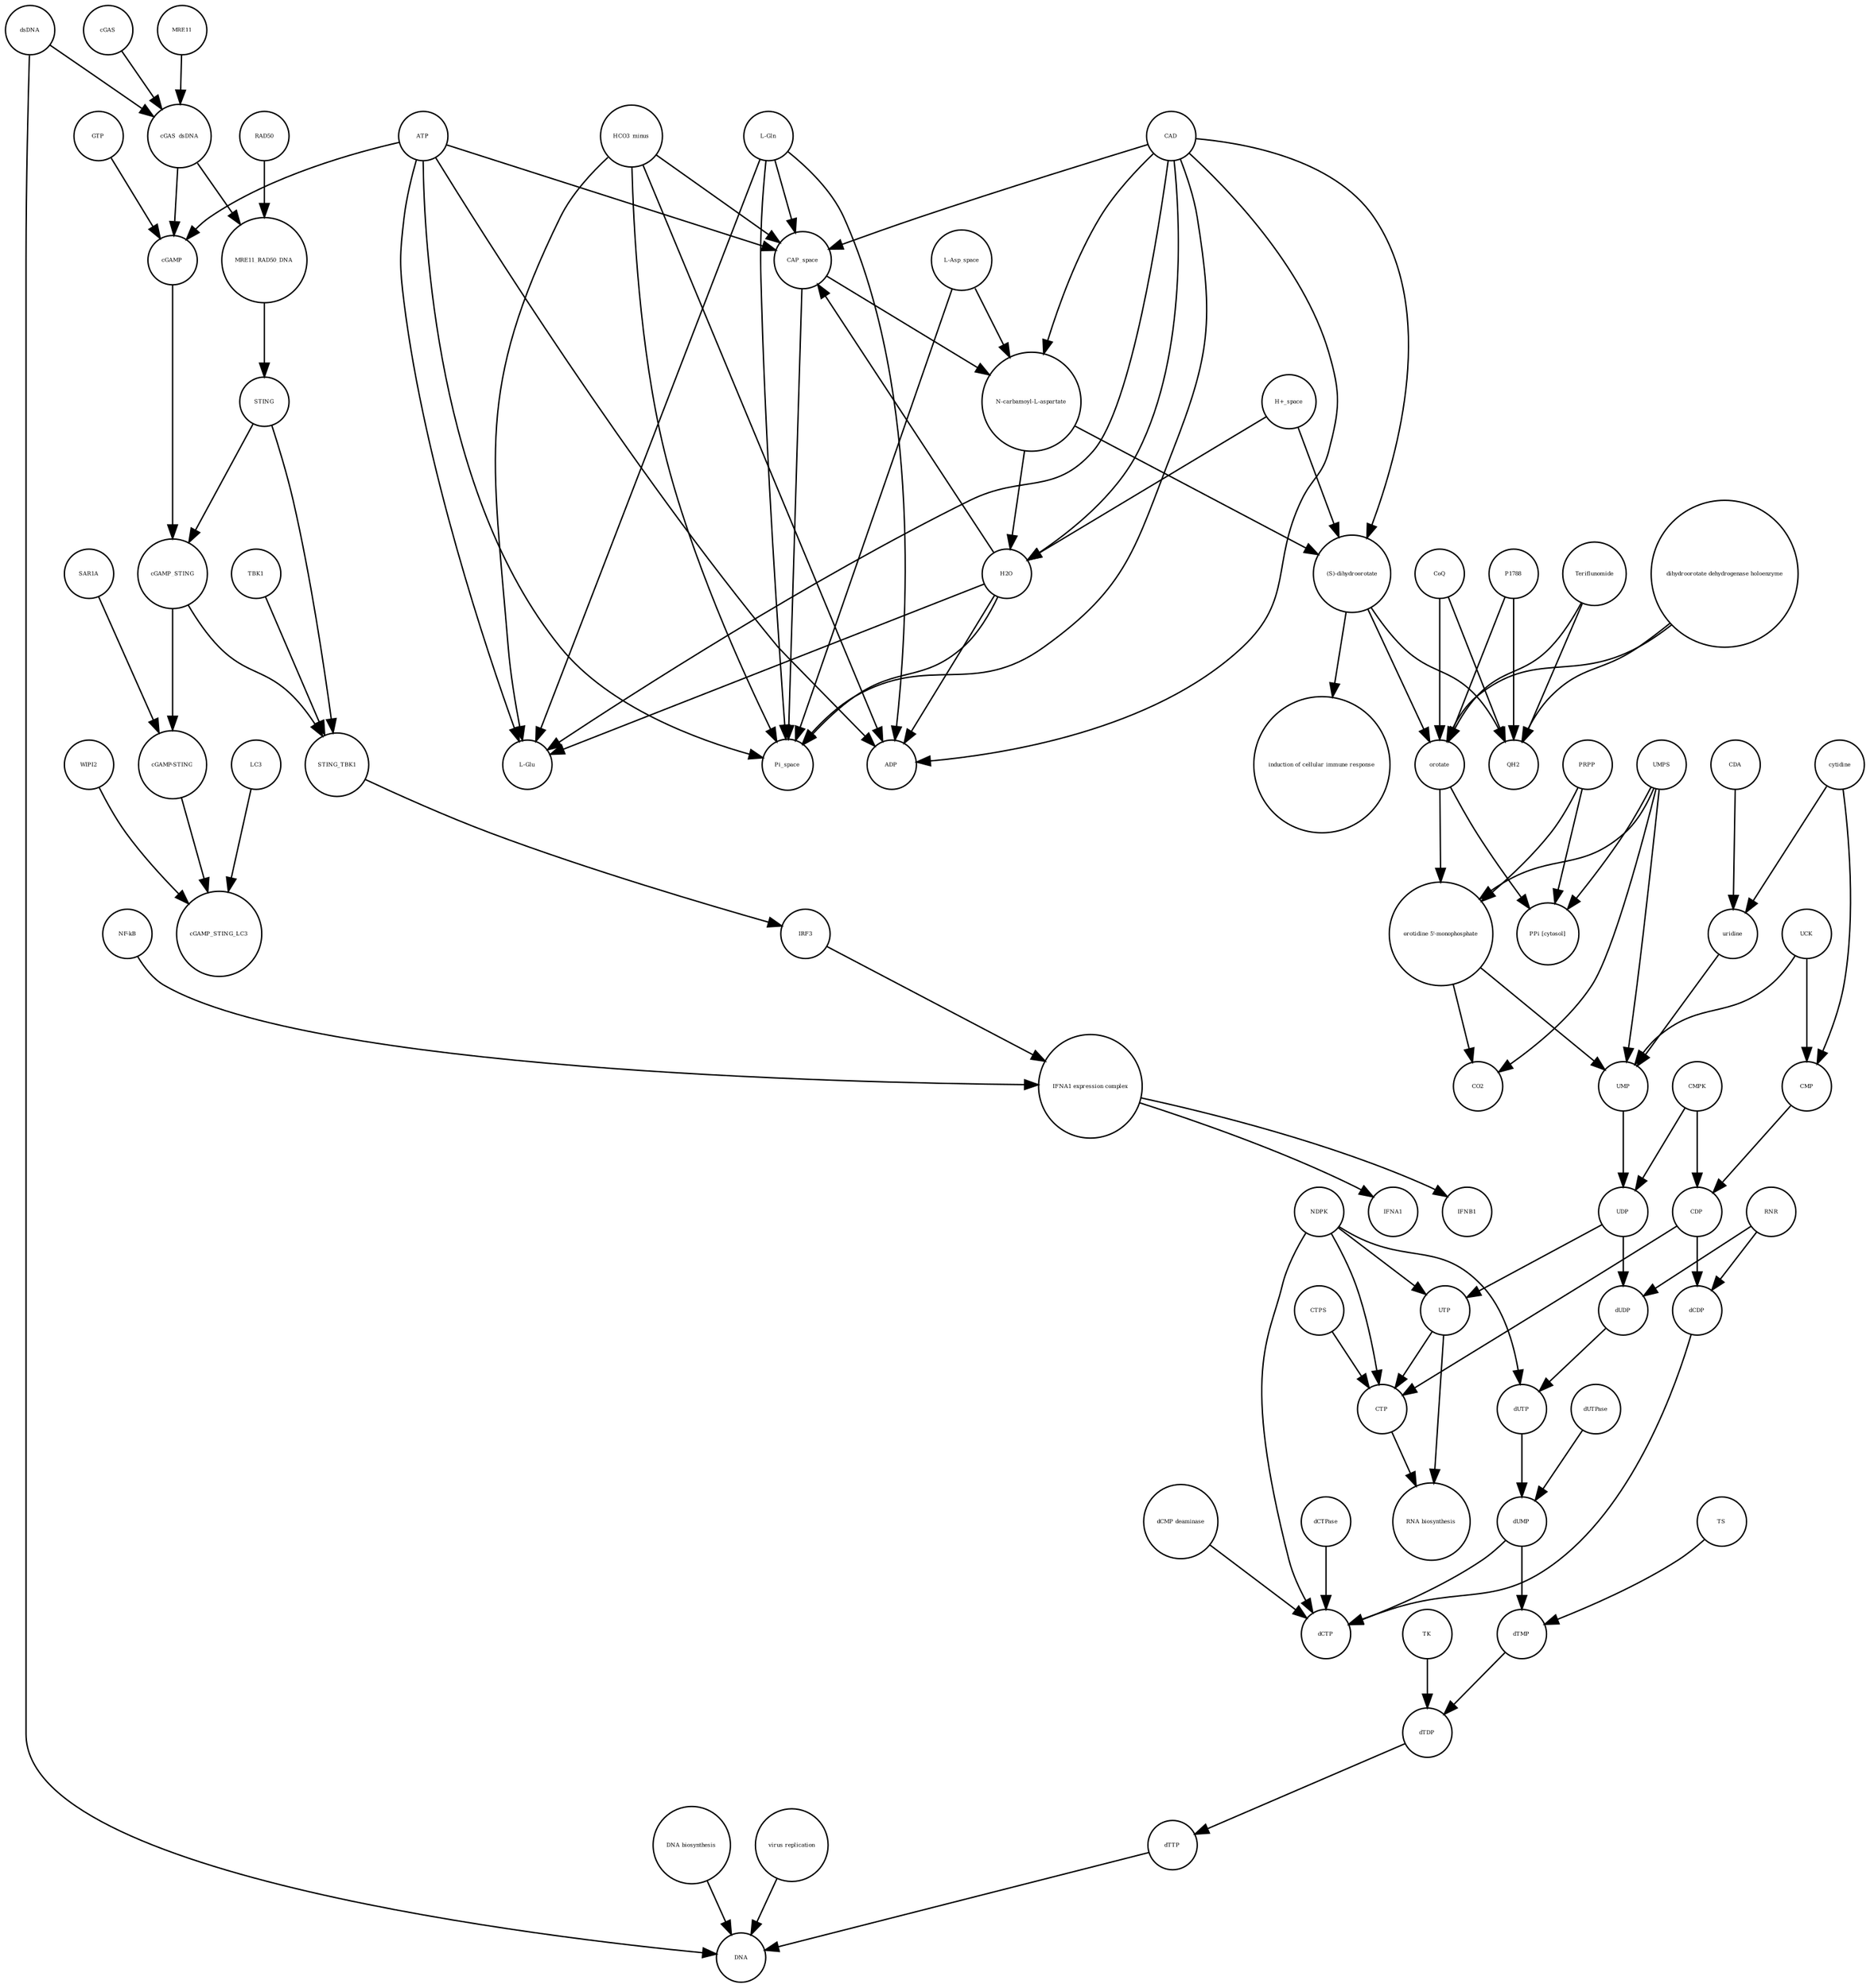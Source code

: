 strict digraph  {
UTP [annotation="", bipartite=0, cls="simple chemical", fontsize=4, label=UTP, shape=circle];
"RNA biosynthesis" [annotation="urn_miriam_obo.go_GO%3A0032774", bipartite=0, cls=phenotype, fontsize=4, label="RNA biosynthesis", shape=circle];
CTP [annotation="", bipartite=0, cls="simple chemical", fontsize=4, label=CTP, shape=circle];
"(S)-dihydroorotate" [annotation="", bipartite=0, cls="simple chemical", fontsize=4, label="(S)-dihydroorotate", shape=circle];
"induction of cellular immune response" [annotation="", bipartite=0, cls=phenotype, fontsize=4, label="induction of cellular immune response", shape=circle];
cGAMP [annotation="", bipartite=0, cls="simple chemical", fontsize=4, label=cGAMP, shape=circle];
MRE11 [annotation="", bipartite=0, cls="macromolecule multimer", fontsize=4, label=MRE11, shape=circle];
"L-Gln" [annotation="", bipartite=0, cls="simple chemical", fontsize=4, label="L-Gln", shape=circle];
dCTPase [annotation="", bipartite=0, cls=macromolecule, fontsize=4, label=dCTPase, shape=circle];
CMP [annotation="", bipartite=0, cls="simple chemical", fontsize=4, label=CMP, shape=circle];
orotate [annotation="", bipartite=0, cls="simple chemical", fontsize=4, label=orotate, shape=circle];
GTP [annotation="", bipartite=0, cls="simple chemical", fontsize=4, label=GTP, shape=circle];
H2O [annotation="", bipartite=0, cls="simple chemical", fontsize=4, label=H2O, shape=circle];
CDA [annotation="", bipartite=0, cls=macromolecule, fontsize=4, label=CDA, shape=circle];
"DNA biosynthesis" [annotation="urn_miriam_obo.go_GO%3A0071897", bipartite=0, cls=phenotype, fontsize=4, label="DNA biosynthesis", shape=circle];
CMPK [annotation="", bipartite=0, cls=macromolecule, fontsize=4, label=CMPK, shape=circle];
CDP [annotation="", bipartite=0, cls="simple chemical", fontsize=4, label=CDP, shape=circle];
dUDP [annotation="", bipartite=0, cls="simple chemical", fontsize=4, label=dUDP, shape=circle];
TK [annotation="", bipartite=0, cls=macromolecule, fontsize=4, label=TK, shape=circle];
cGAMP_STING [annotation="", bipartite=0, cls=complex, fontsize=4, label=cGAMP_STING, shape=circle];
IFNB1 [annotation="", bipartite=0, cls="nucleic acid feature", fontsize=4, label=IFNB1, shape=circle];
CoQ [annotation="", bipartite=0, cls="simple chemical", fontsize=4, label=CoQ, shape=circle];
DNA [annotation="", bipartite=0, cls="nucleic acid feature", fontsize=4, label=DNA, shape=circle];
IRF3 [annotation="", bipartite=0, cls="macromolecule multimer", fontsize=4, label=IRF3, shape=circle];
QH2 [annotation="", bipartite=0, cls="simple chemical", fontsize=4, label=QH2, shape=circle];
"virus replication" [annotation="", bipartite=0, cls=phenotype, fontsize=4, label="virus replication", shape=circle];
STING_TBK1 [annotation="", bipartite=0, cls=complex, fontsize=4, label=STING_TBK1, shape=circle];
UMPS [annotation="", bipartite=0, cls="macromolecule multimer", fontsize=4, label=UMPS, shape=circle];
STING [annotation="", bipartite=0, cls="macromolecule multimer", fontsize=4, label=STING, shape=circle];
UDP [annotation="", bipartite=0, cls="simple chemical", fontsize=4, label=UDP, shape=circle];
dsDNA [annotation="", bipartite=0, cls="simple chemical", fontsize=4, label=dsDNA, shape=circle];
dUTPase [annotation="", bipartite=0, cls=macromolecule, fontsize=4, label=dUTPase, shape=circle];
cGAMP_STING_LC3 [annotation="", bipartite=0, cls=complex, fontsize=4, label=cGAMP_STING_LC3, shape=circle];
PRPP [annotation="", bipartite=0, cls="simple chemical", fontsize=4, label=PRPP, shape=circle];
"L-Glu" [annotation="", bipartite=0, cls="simple chemical", fontsize=4, label="L-Glu", shape=circle];
TS [annotation="", bipartite=0, cls=macromolecule, fontsize=4, label=TS, shape=circle];
NDPK [annotation="", bipartite=0, cls=macromolecule, fontsize=4, label=NDPK, shape=circle];
dCDP [annotation="", bipartite=0, cls="simple chemical", fontsize=4, label=dCDP, shape=circle];
TBK1 [annotation="", bipartite=0, cls=macromolecule, fontsize=4, label=TBK1, shape=circle];
IFNA1 [annotation="", bipartite=0, cls="nucleic acid feature", fontsize=4, label=IFNA1, shape=circle];
cytidine [annotation="", bipartite=0, cls="simple chemical", fontsize=4, label=cytidine, shape=circle];
dTDP [annotation="", bipartite=0, cls="simple chemical", fontsize=4, label=dTDP, shape=circle];
RAD50 [annotation="", bipartite=0, cls="macromolecule multimer", fontsize=4, label=RAD50, shape=circle];
CAD [annotation="", bipartite=0, cls=macromolecule, fontsize=4, label=CAD, shape=circle];
dUMP [annotation="", bipartite=0, cls="simple chemical", fontsize=4, label=dUMP, shape=circle];
"H+_space" [annotation="", bipartite=0, cls="simple chemical", fontsize=4, label="H+_space", shape=circle];
dCTP [annotation="", bipartite=0, cls="simple chemical", fontsize=4, label=dCTP, shape=circle];
"orotidine 5'-monophosphate" [annotation="", bipartite=0, cls="simple chemical", fontsize=4, label="orotidine 5'-monophosphate", shape=circle];
HCO3_minus [annotation="", bipartite=0, cls="simple chemical", fontsize=4, label=HCO3_minus, shape=circle];
"NF-kB" [annotation="", bipartite=0, cls=complex, fontsize=4, label="NF-kB", shape=circle];
Pi_space [annotation="", bipartite=0, cls="simple chemical", fontsize=4, label=Pi_space, shape=circle];
"N-carbamoyl-L-aspartate" [annotation="", bipartite=0, cls="simple chemical", fontsize=4, label="N-carbamoyl-L-aspartate", shape=circle];
UCK [annotation="", bipartite=0, cls=macromolecule, fontsize=4, label=UCK, shape=circle];
P1788 [annotation="", bipartite=0, cls="simple chemical", fontsize=4, label=P1788, shape=circle];
"dCMP deaminase" [annotation="", bipartite=0, cls=macromolecule, fontsize=4, label="dCMP deaminase", shape=circle];
dTTP [annotation="", bipartite=0, cls="simple chemical", fontsize=4, label=dTTP, shape=circle];
cGAS [annotation="", bipartite=0, cls=macromolecule, fontsize=4, label=cGAS, shape=circle];
"L-Asp_space" [annotation="", bipartite=0, cls="simple chemical", fontsize=4, label="L-Asp_space", shape=circle];
ADP [annotation="", bipartite=0, cls="simple chemical", fontsize=4, label=ADP, shape=circle];
LC3 [annotation="", bipartite=0, cls=macromolecule, fontsize=4, label=LC3, shape=circle];
CO2 [annotation="", bipartite=0, cls="simple chemical", fontsize=4, label=CO2, shape=circle];
UMP [annotation="", bipartite=0, cls="simple chemical", fontsize=4, label=UMP, shape=circle];
cGAS_dsDNA [annotation="", bipartite=0, cls=complex, fontsize=4, label=cGAS_dsDNA, shape=circle];
SAR1A [annotation="", bipartite=0, cls=macromolecule, fontsize=4, label=SAR1A, shape=circle];
dTMP [annotation="", bipartite=0, cls="simple chemical", fontsize=4, label=dTMP, shape=circle];
"cGAMP-STING" [annotation="", bipartite=0, cls=complex, fontsize=4, label="cGAMP-STING", shape=circle];
"IFNA1 expression complex" [annotation="", bipartite=0, cls=complex, fontsize=4, label="IFNA1 expression complex", shape=circle];
Teriflunomide [annotation="", bipartite=0, cls="simple chemical", fontsize=4, label=Teriflunomide, shape=circle];
"PPi [cytosol]" [annotation="", bipartite=0, cls="simple chemical", fontsize=4, label="PPi [cytosol]", shape=circle];
uridine [annotation="", bipartite=0, cls="simple chemical", fontsize=4, label=uridine, shape=circle];
MRE11_RAD50_DNA [annotation="", bipartite=0, cls=complex, fontsize=4, label=MRE11_RAD50_DNA, shape=circle];
WIPI2 [annotation="", bipartite=0, cls=macromolecule, fontsize=4, label=WIPI2, shape=circle];
"dihydroorotate dehydrogenase holoenzyme" [annotation="", bipartite=0, cls="simple chemical", fontsize=4, label="dihydroorotate dehydrogenase holoenzyme", shape=circle];
RNR [annotation="", bipartite=0, cls=macromolecule, fontsize=4, label=RNR, shape=circle];
CTPS [annotation="", bipartite=0, cls=macromolecule, fontsize=4, label=CTPS, shape=circle];
dUTP [annotation="", bipartite=0, cls="simple chemical", fontsize=4, label=dUTP, shape=circle];
ATP [annotation="", bipartite=0, cls="simple chemical", fontsize=4, label=ATP, shape=circle];
CAP_space [annotation="", bipartite=0, cls="simple chemical", fontsize=4, label=CAP_space, shape=circle];
UTP -> "RNA biosynthesis"  [annotation="", interaction_type="necessary stimulation"];
UTP -> CTP  [annotation="", interaction_type=production];
CTP -> "RNA biosynthesis"  [annotation="", interaction_type="necessary stimulation"];
"(S)-dihydroorotate" -> "induction of cellular immune response"  [annotation="", interaction_type="necessary stimulation"];
"(S)-dihydroorotate" -> orotate  [annotation="", interaction_type=production];
"(S)-dihydroorotate" -> QH2  [annotation="", interaction_type=production];
cGAMP -> cGAMP_STING  [annotation="", interaction_type=production];
MRE11 -> cGAS_dsDNA  [annotation="", interaction_type=production];
"L-Gln" -> ADP  [annotation="", interaction_type=production];
"L-Gln" -> Pi_space  [annotation="", interaction_type=production];
"L-Gln" -> CAP_space  [annotation="", interaction_type=production];
"L-Gln" -> "L-Glu"  [annotation="", interaction_type=production];
dCTPase -> dCTP  [annotation="", interaction_type=catalysis];
CMP -> CDP  [annotation="", interaction_type=production];
orotate -> "orotidine 5'-monophosphate"  [annotation="", interaction_type=production];
orotate -> "PPi [cytosol]"  [annotation="", interaction_type=production];
GTP -> cGAMP  [annotation="", interaction_type=production];
H2O -> ADP  [annotation="", interaction_type=production];
H2O -> Pi_space  [annotation="", interaction_type=production];
H2O -> CAP_space  [annotation="", interaction_type=production];
H2O -> "L-Glu"  [annotation="", interaction_type=production];
CDA -> uridine  [annotation="", interaction_type=catalysis];
"DNA biosynthesis" -> DNA  [annotation="", interaction_type=catalysis];
CMPK -> CDP  [annotation="", interaction_type=catalysis];
CMPK -> UDP  [annotation="", interaction_type=catalysis];
CDP -> dCDP  [annotation="", interaction_type=production];
CDP -> CTP  [annotation="", interaction_type=production];
dUDP -> dUTP  [annotation="", interaction_type=production];
TK -> dTDP  [annotation="", interaction_type=catalysis];
cGAMP_STING -> "cGAMP-STING"  [annotation="", interaction_type=production];
cGAMP_STING -> STING_TBK1  [annotation="", interaction_type=production];
CoQ -> orotate  [annotation="", interaction_type=production];
CoQ -> QH2  [annotation="", interaction_type=production];
IRF3 -> "IFNA1 expression complex"  [annotation="", interaction_type=production];
"virus replication" -> DNA  [annotation="", interaction_type=inhibition];
STING_TBK1 -> IRF3  [annotation="", interaction_type=catalysis];
UMPS -> "orotidine 5'-monophosphate"  [annotation=urn_miriam_reactome_REACT_1698, interaction_type=catalysis];
UMPS -> "PPi [cytosol]"  [annotation=urn_miriam_reactome_REACT_1698, interaction_type=catalysis];
UMPS -> UMP  [annotation=urn_miriam_reactome_REACT_1698, interaction_type=catalysis];
UMPS -> CO2  [annotation=urn_miriam_reactome_REACT_1698, interaction_type=catalysis];
STING -> cGAMP_STING  [annotation="", interaction_type=production];
STING -> STING_TBK1  [annotation="", interaction_type=production];
UDP -> dUDP  [annotation="", interaction_type=production];
UDP -> UTP  [annotation="", interaction_type=production];
dsDNA -> DNA  [annotation="", interaction_type=production];
dsDNA -> cGAS_dsDNA  [annotation="", interaction_type=production];
dUTPase -> dUMP  [annotation="", interaction_type=catalysis];
PRPP -> "orotidine 5'-monophosphate"  [annotation="", interaction_type=production];
PRPP -> "PPi [cytosol]"  [annotation="", interaction_type=production];
TS -> dTMP  [annotation="", interaction_type=catalysis];
NDPK -> CTP  [annotation="", interaction_type=catalysis];
NDPK -> UTP  [annotation="", interaction_type=catalysis];
NDPK -> dCTP  [annotation="", interaction_type=catalysis];
NDPK -> dUTP  [annotation="", interaction_type=catalysis];
dCDP -> dCTP  [annotation="", interaction_type=production];
TBK1 -> STING_TBK1  [annotation="", interaction_type=production];
cytidine -> uridine  [annotation="", interaction_type=production];
cytidine -> CMP  [annotation="", interaction_type=production];
dTDP -> dTTP  [annotation="", interaction_type=production];
RAD50 -> MRE11_RAD50_DNA  [annotation="", interaction_type=production];
CAD -> Pi_space  [annotation=urn_miriam_reactome_REACT_1698, interaction_type=catalysis];
CAD -> "L-Glu"  [annotation=urn_miriam_reactome_REACT_1698, interaction_type=catalysis];
CAD -> ADP  [annotation=urn_miriam_reactome_REACT_1698, interaction_type=catalysis];
CAD -> CAP_space  [annotation=urn_miriam_reactome_REACT_1698, interaction_type=catalysis];
CAD -> H2O  [annotation=urn_miriam_reactome_REACT_1698, interaction_type=catalysis];
CAD -> "(S)-dihydroorotate"  [annotation=urn_miriam_reactome_REACT_1698, interaction_type=catalysis];
CAD -> "N-carbamoyl-L-aspartate"  [annotation=urn_miriam_reactome_REACT_1698, interaction_type=catalysis];
dUMP -> dTMP  [annotation="", interaction_type=production];
dUMP -> dCTP  [annotation="", interaction_type=production];
"H+_space" -> H2O  [annotation="", interaction_type=production];
"H+_space" -> "(S)-dihydroorotate"  [annotation="", interaction_type=production];
"orotidine 5'-monophosphate" -> CO2  [annotation="", interaction_type=production];
"orotidine 5'-monophosphate" -> UMP  [annotation="", interaction_type=production];
HCO3_minus -> ADP  [annotation="", interaction_type=production];
HCO3_minus -> Pi_space  [annotation="", interaction_type=production];
HCO3_minus -> CAP_space  [annotation="", interaction_type=production];
HCO3_minus -> "L-Glu"  [annotation="", interaction_type=production];
"NF-kB" -> "IFNA1 expression complex"  [annotation="", interaction_type=production];
"N-carbamoyl-L-aspartate" -> H2O  [annotation="", interaction_type=production];
"N-carbamoyl-L-aspartate" -> "(S)-dihydroorotate"  [annotation="", interaction_type=production];
UCK -> UMP  [annotation="", interaction_type=catalysis];
UCK -> CMP  [annotation="", interaction_type=catalysis];
P1788 -> orotate  [annotation=urn_miriam_reactome_REACT_1698, interaction_type=inhibition];
P1788 -> QH2  [annotation=urn_miriam_reactome_REACT_1698, interaction_type=inhibition];
"dCMP deaminase" -> dCTP  [annotation="", interaction_type=catalysis];
dTTP -> DNA  [annotation="", interaction_type=production];
cGAS -> cGAS_dsDNA  [annotation="", interaction_type=production];
"L-Asp_space" -> Pi_space  [annotation="", interaction_type=production];
"L-Asp_space" -> "N-carbamoyl-L-aspartate"  [annotation="", interaction_type=production];
LC3 -> cGAMP_STING_LC3  [annotation="", interaction_type=production];
UMP -> UDP  [annotation="", interaction_type=production];
cGAS_dsDNA -> MRE11_RAD50_DNA  [annotation="", interaction_type=production];
cGAS_dsDNA -> cGAMP  [annotation="", interaction_type=catalysis];
SAR1A -> "cGAMP-STING"  [annotation="", interaction_type=catalysis];
dTMP -> dTDP  [annotation="", interaction_type=production];
"cGAMP-STING" -> cGAMP_STING_LC3  [annotation="", interaction_type=production];
"IFNA1 expression complex" -> IFNA1  [annotation="", interaction_type=stimulation];
"IFNA1 expression complex" -> IFNB1  [annotation="", interaction_type=stimulation];
Teriflunomide -> orotate  [annotation=urn_miriam_reactome_REACT_1698, interaction_type=inhibition];
Teriflunomide -> QH2  [annotation=urn_miriam_reactome_REACT_1698, interaction_type=inhibition];
uridine -> UMP  [annotation="", interaction_type=production];
MRE11_RAD50_DNA -> STING  [annotation="", interaction_type=catalysis];
WIPI2 -> cGAMP_STING_LC3  [annotation="", interaction_type=catalysis];
"dihydroorotate dehydrogenase holoenzyme" -> orotate  [annotation=urn_miriam_reactome_REACT_1698, interaction_type=catalysis];
"dihydroorotate dehydrogenase holoenzyme" -> QH2  [annotation=urn_miriam_reactome_REACT_1698, interaction_type=catalysis];
RNR -> dUDP  [annotation="", interaction_type=catalysis];
RNR -> dCDP  [annotation="", interaction_type=catalysis];
CTPS -> CTP  [annotation="", interaction_type=catalysis];
dUTP -> dUMP  [annotation="", interaction_type=production];
ATP -> Pi_space  [annotation="", interaction_type=production];
ATP -> "L-Glu"  [annotation="", interaction_type=production];
ATP -> ADP  [annotation="", interaction_type=production];
ATP -> CAP_space  [annotation="", interaction_type=production];
ATP -> cGAMP  [annotation="", interaction_type=production];
CAP_space -> Pi_space  [annotation="", interaction_type=production];
CAP_space -> "N-carbamoyl-L-aspartate"  [annotation="", interaction_type=production];
}

